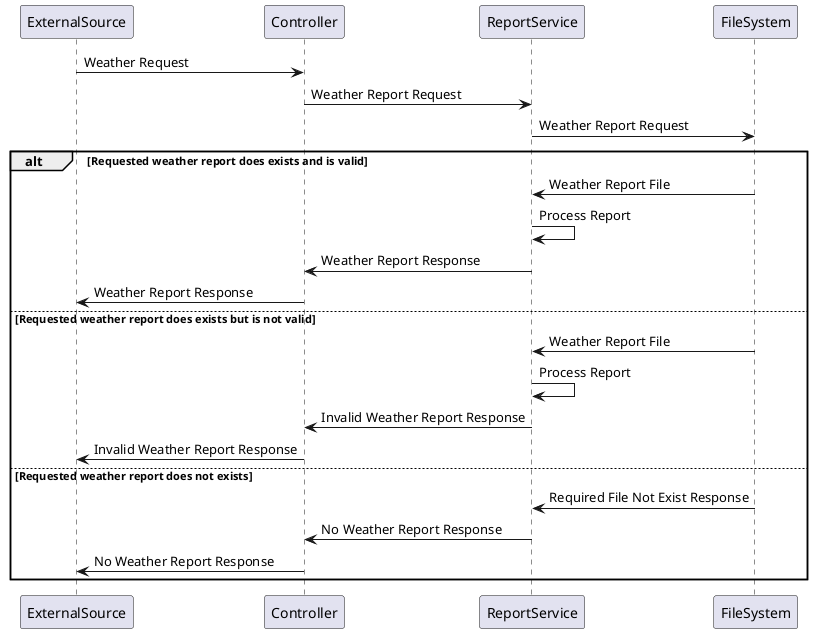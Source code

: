 @startuml
ExternalSource -> Controller: Weather Request
Controller -> ReportService: Weather Report Request
ReportService -> FileSystem: Weather Report Request

alt Requested weather report does exists and is valid
    FileSystem -> ReportService: Weather Report File
    ReportService -> ReportService: Process Report
    ReportService -> Controller: Weather Report Response
    Controller -> ExternalSource: Weather Report Response

else Requested weather report does exists but is not valid
    FileSystem -> ReportService: Weather Report File
    ReportService -> ReportService: Process Report
    ReportService -> Controller: Invalid Weather Report Response
    Controller -> ExternalSource: Invalid Weather Report Response

else Requested weather report does not exists
    FileSystem -> ReportService: Required File Not Exist Response
    ReportService -> Controller: No Weather Report Response
    Controller -> ExternalSource: No Weather Report Response
end

@enduml